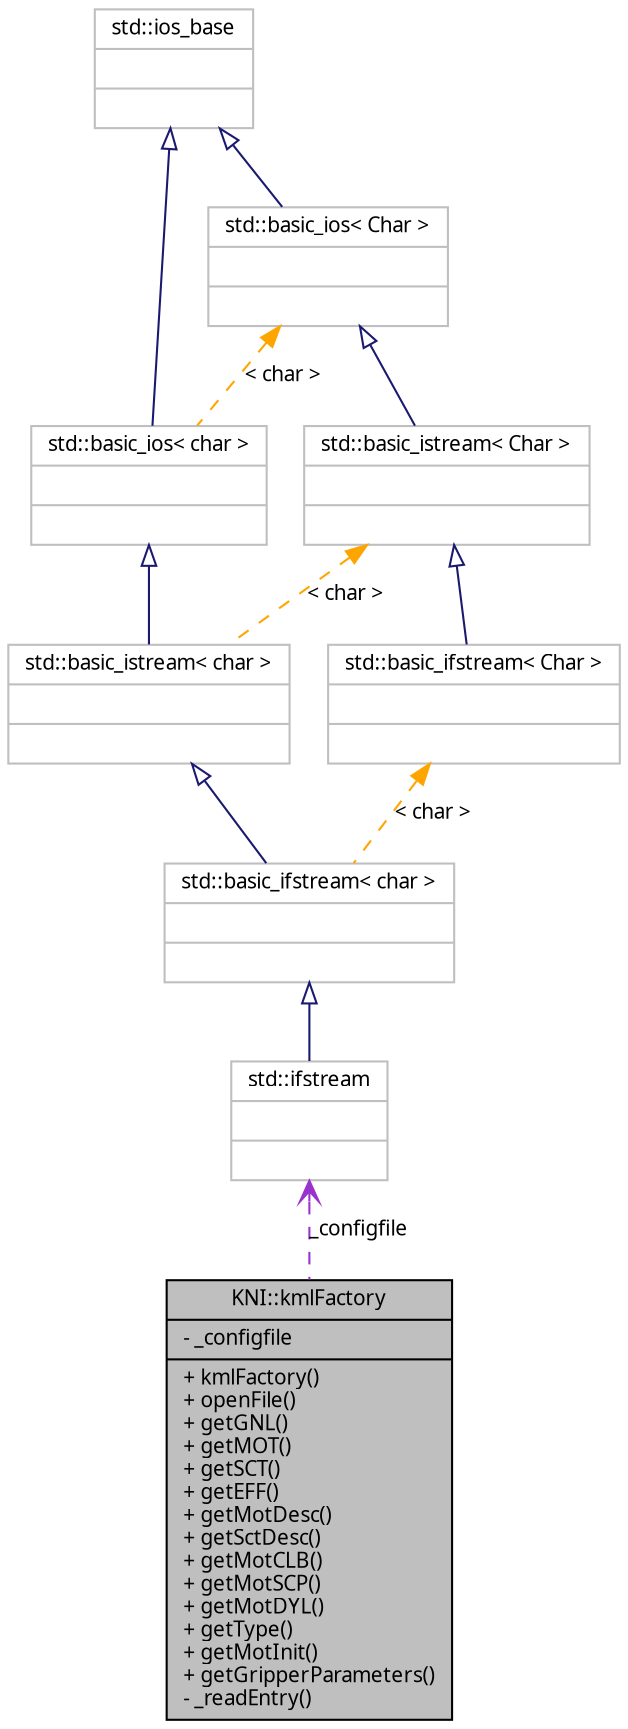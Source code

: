 digraph G
{
  edge [fontname="FreeSans.ttf",fontsize=10,labelfontname="FreeSans.ttf",labelfontsize=10];
  node [fontname="FreeSans.ttf",fontsize=10,shape=record];
  Node1 [label="{KNI::kmlFactory\n|- _configfile\l|+ kmlFactory()\l+ openFile()\l+ getGNL()\l+ getMOT()\l+ getSCT()\l+ getEFF()\l+ getMotDesc()\l+ getSctDesc()\l+ getMotCLB()\l+ getMotSCP()\l+ getMotDYL()\l+ getType()\l+ getMotInit()\l+ getGripperParameters()\l- _readEntry()\l}",height=0.2,width=0.4,color="black", fillcolor="grey75", style="filled" fontcolor="black"];
  Node2 -> Node1 [dir=back,color="darkorchid3",fontsize=10,style="dashed",label="_configfile",arrowtail="open",fontname="FreeSans.ttf"];
  Node2 [label="{std::ifstream\n||}",height=0.2,width=0.4,color="grey75", fillcolor="white", style="filled",tooltip="STL class."];
  Node3 -> Node2 [dir=back,color="midnightblue",fontsize=10,style="solid",arrowtail="empty",fontname="FreeSans.ttf"];
  Node3 [label="{std::basic_ifstream\< char \>\n||}",height=0.2,width=0.4,color="grey75", fillcolor="white", style="filled"];
  Node4 -> Node3 [dir=back,color="midnightblue",fontsize=10,style="solid",arrowtail="empty",fontname="FreeSans.ttf"];
  Node4 [label="{std::basic_istream\< char \>\n||}",height=0.2,width=0.4,color="grey75", fillcolor="white", style="filled"];
  Node5 -> Node4 [dir=back,color="midnightblue",fontsize=10,style="solid",arrowtail="empty",fontname="FreeSans.ttf"];
  Node5 [label="{std::basic_ios\< char \>\n||}",height=0.2,width=0.4,color="grey75", fillcolor="white", style="filled"];
  Node6 -> Node5 [dir=back,color="midnightblue",fontsize=10,style="solid",arrowtail="empty",fontname="FreeSans.ttf"];
  Node6 [label="{std::ios_base\n||}",height=0.2,width=0.4,color="grey75", fillcolor="white", style="filled",tooltip="STL class."];
  Node7 -> Node5 [dir=back,color="orange",fontsize=10,style="dashed",label="\< char \>",fontname="FreeSans.ttf"];
  Node7 [label="{std::basic_ios\< Char \>\n||}",height=0.2,width=0.4,color="grey75", fillcolor="white", style="filled",tooltip="STL class."];
  Node6 -> Node7 [dir=back,color="midnightblue",fontsize=10,style="solid",arrowtail="empty",fontname="FreeSans.ttf"];
  Node8 -> Node4 [dir=back,color="orange",fontsize=10,style="dashed",label="\< char \>",fontname="FreeSans.ttf"];
  Node8 [label="{std::basic_istream\< Char \>\n||}",height=0.2,width=0.4,color="grey75", fillcolor="white", style="filled",tooltip="STL class."];
  Node7 -> Node8 [dir=back,color="midnightblue",fontsize=10,style="solid",arrowtail="empty",fontname="FreeSans.ttf"];
  Node9 -> Node3 [dir=back,color="orange",fontsize=10,style="dashed",label="\< char \>",fontname="FreeSans.ttf"];
  Node9 [label="{std::basic_ifstream\< Char \>\n||}",height=0.2,width=0.4,color="grey75", fillcolor="white", style="filled",tooltip="STL class."];
  Node8 -> Node9 [dir=back,color="midnightblue",fontsize=10,style="solid",arrowtail="empty",fontname="FreeSans.ttf"];
}

